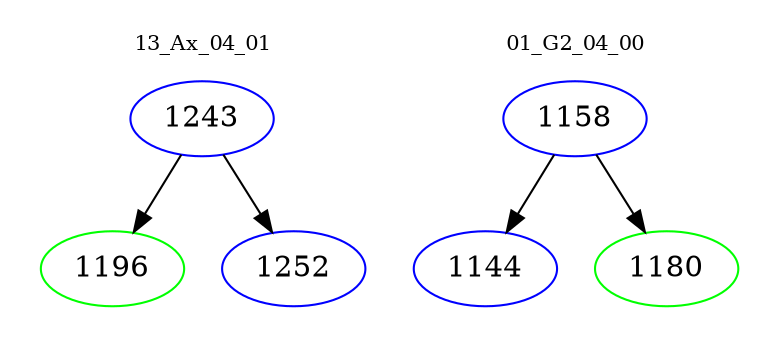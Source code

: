 digraph{
subgraph cluster_0 {
color = white
label = "13_Ax_04_01";
fontsize=10;
T0_1243 [label="1243", color="blue"]
T0_1243 -> T0_1196 [color="black"]
T0_1196 [label="1196", color="green"]
T0_1243 -> T0_1252 [color="black"]
T0_1252 [label="1252", color="blue"]
}
subgraph cluster_1 {
color = white
label = "01_G2_04_00";
fontsize=10;
T1_1158 [label="1158", color="blue"]
T1_1158 -> T1_1144 [color="black"]
T1_1144 [label="1144", color="blue"]
T1_1158 -> T1_1180 [color="black"]
T1_1180 [label="1180", color="green"]
}
}

